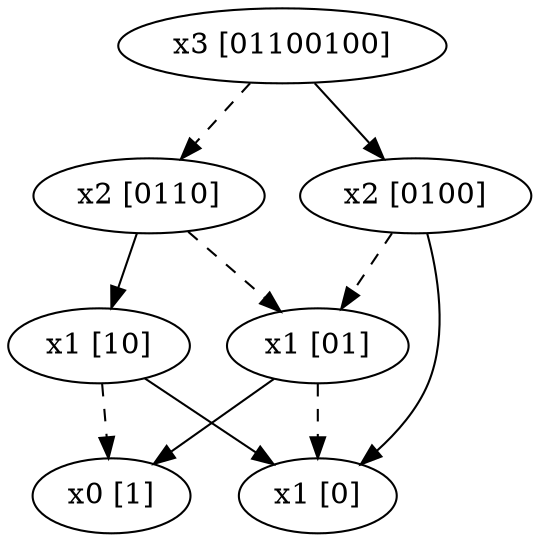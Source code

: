 digraph{_0x7fffe65d4fe0_[label="x3 [01100100]"];_0x7fffe65d5040_[label="x2 [0110]"];_0x7fffe65d50a0_[label="x1 [01]"];_0x7fffe65d5100_[label="x0 [0]"];_0x7fffe65d5160_[label="x0 [1]"];_0x7fffe65d51c0_[label="x1 [10]"];_0x7fffe65d5160_[label="x0 [1]"];_0x7fffe65d5100_[label="x0 [0]"];_0x7fffe65d52e0_[label="x2 [0100]"];_0x7fffe65d50a0_[label="x1 [01]"];_0x7fffe65d5100_[label="x0 [0]"];_0x7fffe65d5160_[label="x0 [1]"];_0x7fffe65d5100_[label="x1 [0]"];_0x7fffe65d4fe0_->_0x7fffe65d5040_[style=dashed];_0x7fffe65d4fe0_->_0x7fffe65d52e0_;_0x7fffe65d5040_->_0x7fffe65d50a0_[style=dashed];_0x7fffe65d5040_->_0x7fffe65d51c0_;_0x7fffe65d50a0_->_0x7fffe65d5100_[style=dashed];_0x7fffe65d50a0_->_0x7fffe65d5160_;_0x7fffe65d51c0_->_0x7fffe65d5160_[style=dashed];_0x7fffe65d51c0_->_0x7fffe65d5100_;_0x7fffe65d52e0_->_0x7fffe65d50a0_[style=dashed];_0x7fffe65d52e0_->_0x7fffe65d5100_;}